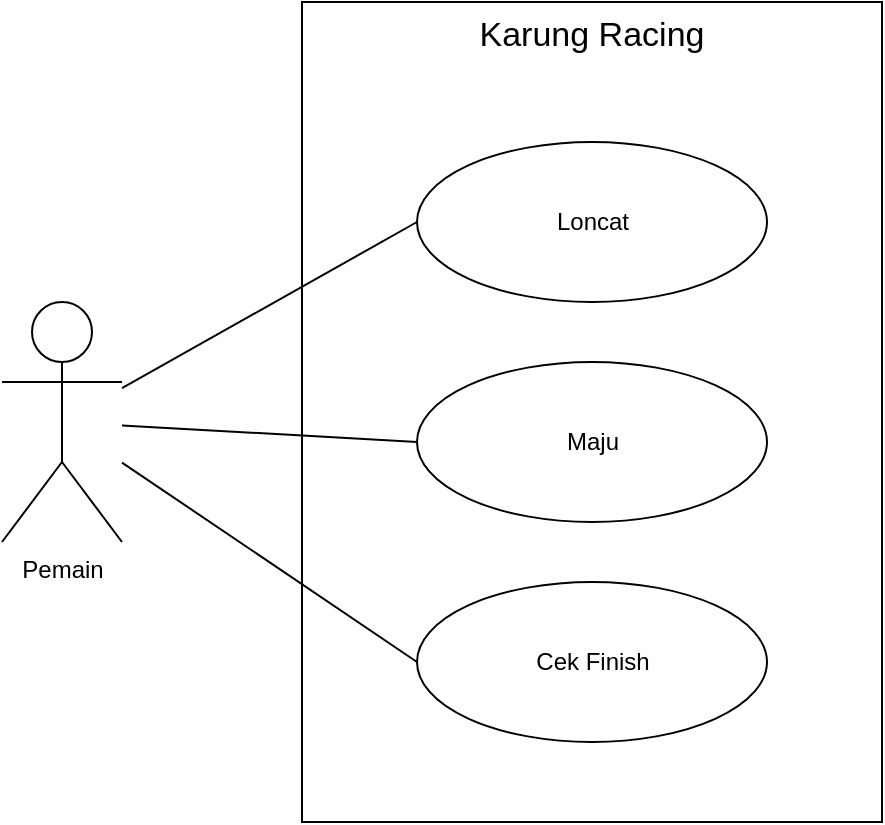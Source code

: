 <mxfile version="21.7.4" type="github">
  <diagram name="Page-1" id="2if6pwwHlhWu2cAU6WJ_">
    <mxGraphModel dx="1038" dy="532" grid="1" gridSize="10" guides="1" tooltips="1" connect="1" arrows="1" fold="1" page="1" pageScale="1" pageWidth="1100" pageHeight="850" math="0" shadow="0">
      <root>
        <mxCell id="0" />
        <mxCell id="1" parent="0" />
        <mxCell id="WKjf0M-vE_uG8LFnqsKe-1" value="Karung Racing" style="rounded=0;whiteSpace=wrap;html=1;verticalAlign=top;fontSize=17;" vertex="1" parent="1">
          <mxGeometry x="360" y="140" width="290" height="410" as="geometry" />
        </mxCell>
        <mxCell id="WKjf0M-vE_uG8LFnqsKe-2" value="Pemain" style="shape=umlActor;verticalLabelPosition=bottom;verticalAlign=top;html=1;outlineConnect=0;" vertex="1" parent="1">
          <mxGeometry x="210" y="290" width="60" height="120" as="geometry" />
        </mxCell>
        <mxCell id="WKjf0M-vE_uG8LFnqsKe-3" value="Loncat" style="ellipse;whiteSpace=wrap;html=1;" vertex="1" parent="1">
          <mxGeometry x="417.5" y="210" width="175" height="80" as="geometry" />
        </mxCell>
        <mxCell id="WKjf0M-vE_uG8LFnqsKe-5" value="Maju" style="ellipse;whiteSpace=wrap;html=1;" vertex="1" parent="1">
          <mxGeometry x="417.5" y="320" width="175" height="80" as="geometry" />
        </mxCell>
        <mxCell id="WKjf0M-vE_uG8LFnqsKe-6" value="Cek Finish" style="ellipse;whiteSpace=wrap;html=1;" vertex="1" parent="1">
          <mxGeometry x="417.5" y="430" width="175" height="80" as="geometry" />
        </mxCell>
        <mxCell id="WKjf0M-vE_uG8LFnqsKe-7" value="" style="endArrow=none;html=1;rounded=0;entryX=0;entryY=0.5;entryDx=0;entryDy=0;" edge="1" parent="1" source="WKjf0M-vE_uG8LFnqsKe-2" target="WKjf0M-vE_uG8LFnqsKe-3">
          <mxGeometry width="50" height="50" relative="1" as="geometry">
            <mxPoint x="500" y="390" as="sourcePoint" />
            <mxPoint x="550" y="340" as="targetPoint" />
          </mxGeometry>
        </mxCell>
        <mxCell id="WKjf0M-vE_uG8LFnqsKe-8" value="" style="endArrow=none;html=1;rounded=0;entryX=0;entryY=0.5;entryDx=0;entryDy=0;" edge="1" parent="1" source="WKjf0M-vE_uG8LFnqsKe-2" target="WKjf0M-vE_uG8LFnqsKe-5">
          <mxGeometry width="50" height="50" relative="1" as="geometry">
            <mxPoint x="500" y="390" as="sourcePoint" />
            <mxPoint x="550" y="340" as="targetPoint" />
          </mxGeometry>
        </mxCell>
        <mxCell id="WKjf0M-vE_uG8LFnqsKe-9" value="" style="endArrow=none;html=1;rounded=0;entryX=0;entryY=0.5;entryDx=0;entryDy=0;" edge="1" parent="1" source="WKjf0M-vE_uG8LFnqsKe-2" target="WKjf0M-vE_uG8LFnqsKe-6">
          <mxGeometry width="50" height="50" relative="1" as="geometry">
            <mxPoint x="500" y="390" as="sourcePoint" />
            <mxPoint x="550" y="340" as="targetPoint" />
          </mxGeometry>
        </mxCell>
      </root>
    </mxGraphModel>
  </diagram>
</mxfile>
